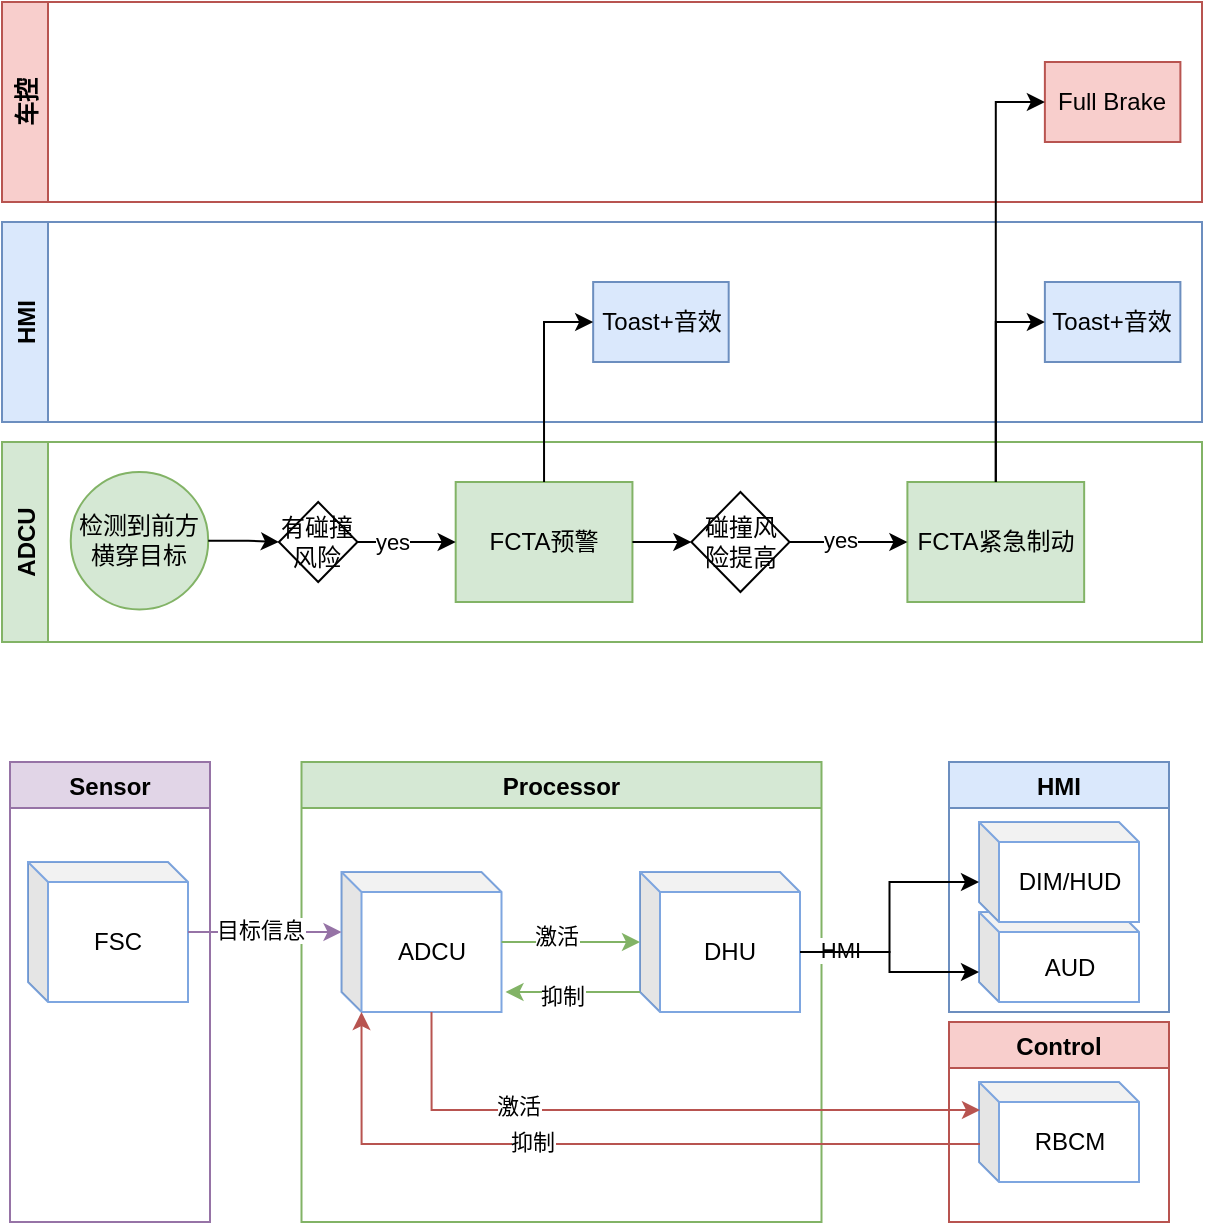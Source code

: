 <mxfile version="20.4.2" type="github"><diagram id="RmE_JenaGF3IA8TvFP2j" name="第 1 页"><mxGraphModel dx="703" dy="550" grid="1" gridSize="10" guides="1" tooltips="1" connect="1" arrows="1" fold="1" page="1" pageScale="1" pageWidth="827" pageHeight="1169" math="0" shadow="0"><root><mxCell id="0"/><mxCell id="1" parent="0"/><mxCell id="DA3q9TkUtJAQ0wkRhapp-26" value="" style="group" vertex="1" connectable="0" parent="1"><mxGeometry x="120" y="90" width="600" height="320" as="geometry"/></mxCell><mxCell id="DA3q9TkUtJAQ0wkRhapp-16" value="ADCU" style="swimlane;horizontal=0;strokeColor=#82b366;fillColor=#d5e8d4;" vertex="1" parent="DA3q9TkUtJAQ0wkRhapp-26"><mxGeometry y="220" width="600" height="100" as="geometry"/></mxCell><mxCell id="DA3q9TkUtJAQ0wkRhapp-2" value="有碰撞风险" style="rhombus;whiteSpace=wrap;html=1;" vertex="1" parent="DA3q9TkUtJAQ0wkRhapp-16"><mxGeometry x="138.462" y="30" width="39.28" height="40" as="geometry"/></mxCell><mxCell id="DA3q9TkUtJAQ0wkRhapp-4" value="FCTA预警" style="rounded=0;whiteSpace=wrap;html=1;fillColor=#d5e8d4;strokeColor=#82b366;" vertex="1" parent="DA3q9TkUtJAQ0wkRhapp-16"><mxGeometry x="226.841" y="20" width="88.38" height="60" as="geometry"/></mxCell><mxCell id="DA3q9TkUtJAQ0wkRhapp-5" value="" style="edgeStyle=orthogonalEdgeStyle;rounded=0;orthogonalLoop=1;jettySize=auto;html=1;" edge="1" parent="DA3q9TkUtJAQ0wkRhapp-16" source="DA3q9TkUtJAQ0wkRhapp-2" target="DA3q9TkUtJAQ0wkRhapp-4"><mxGeometry relative="1" as="geometry"/></mxCell><mxCell id="DA3q9TkUtJAQ0wkRhapp-12" value="yes" style="edgeLabel;html=1;align=center;verticalAlign=middle;resizable=0;points=[];" vertex="1" connectable="0" parent="DA3q9TkUtJAQ0wkRhapp-5"><mxGeometry x="-0.28" relative="1" as="geometry"><mxPoint as="offset"/></mxGeometry></mxCell><mxCell id="DA3q9TkUtJAQ0wkRhapp-9" value="碰撞风险提高" style="rhombus;whiteSpace=wrap;html=1;" vertex="1" parent="DA3q9TkUtJAQ0wkRhapp-16"><mxGeometry x="344.681" y="25" width="49.1" height="50" as="geometry"/></mxCell><mxCell id="DA3q9TkUtJAQ0wkRhapp-7" value="" style="edgeStyle=orthogonalEdgeStyle;rounded=0;orthogonalLoop=1;jettySize=auto;html=1;" edge="1" parent="DA3q9TkUtJAQ0wkRhapp-16" source="DA3q9TkUtJAQ0wkRhapp-4" target="DA3q9TkUtJAQ0wkRhapp-9"><mxGeometry relative="1" as="geometry"><mxPoint x="456.628" y="50" as="targetPoint"/></mxGeometry></mxCell><mxCell id="DA3q9TkUtJAQ0wkRhapp-10" value="FCTA紧急制动" style="rounded=0;whiteSpace=wrap;html=1;fillColor=#d5e8d4;strokeColor=#82b366;" vertex="1" parent="DA3q9TkUtJAQ0wkRhapp-16"><mxGeometry x="452.7" y="20" width="88.38" height="60" as="geometry"/></mxCell><mxCell id="DA3q9TkUtJAQ0wkRhapp-11" value="" style="edgeStyle=orthogonalEdgeStyle;rounded=0;orthogonalLoop=1;jettySize=auto;html=1;" edge="1" parent="DA3q9TkUtJAQ0wkRhapp-16" source="DA3q9TkUtJAQ0wkRhapp-9" target="DA3q9TkUtJAQ0wkRhapp-10"><mxGeometry relative="1" as="geometry"/></mxCell><mxCell id="DA3q9TkUtJAQ0wkRhapp-13" value="yes" style="edgeLabel;html=1;align=center;verticalAlign=middle;resizable=0;points=[];" vertex="1" connectable="0" parent="DA3q9TkUtJAQ0wkRhapp-11"><mxGeometry x="-0.15" y="1" relative="1" as="geometry"><mxPoint as="offset"/></mxGeometry></mxCell><mxCell id="DA3q9TkUtJAQ0wkRhapp-1" value="检测到前方横穿目标" style="ellipse;whiteSpace=wrap;html=1;aspect=fixed;fillColor=#d5e8d4;strokeColor=#82b366;" vertex="1" parent="DA3q9TkUtJAQ0wkRhapp-16"><mxGeometry x="34.37" y="15" width="68.74" height="68.74" as="geometry"/></mxCell><mxCell id="DA3q9TkUtJAQ0wkRhapp-3" value="" style="edgeStyle=orthogonalEdgeStyle;rounded=0;orthogonalLoop=1;jettySize=auto;html=1;" edge="1" parent="DA3q9TkUtJAQ0wkRhapp-16" source="DA3q9TkUtJAQ0wkRhapp-1" target="DA3q9TkUtJAQ0wkRhapp-2"><mxGeometry relative="1" as="geometry"/></mxCell><mxCell id="DA3q9TkUtJAQ0wkRhapp-17" value="HMI" style="swimlane;horizontal=0;strokeColor=#6c8ebf;fillColor=#dae8fc;" vertex="1" parent="DA3q9TkUtJAQ0wkRhapp-26"><mxGeometry y="110" width="600" height="100" as="geometry"/></mxCell><mxCell id="DA3q9TkUtJAQ0wkRhapp-20" value="Toast+音效" style="rounded=0;whiteSpace=wrap;html=1;fillColor=#dae8fc;strokeColor=#6c8ebf;" vertex="1" parent="DA3q9TkUtJAQ0wkRhapp-17"><mxGeometry x="295.581" y="30" width="67.758" height="40" as="geometry"/></mxCell><mxCell id="DA3q9TkUtJAQ0wkRhapp-24" value="Toast+音效" style="rounded=0;whiteSpace=wrap;html=1;fillColor=#dae8fc;strokeColor=#6c8ebf;" vertex="1" parent="DA3q9TkUtJAQ0wkRhapp-17"><mxGeometry x="521.44" y="30" width="67.758" height="40" as="geometry"/></mxCell><mxCell id="DA3q9TkUtJAQ0wkRhapp-18" value="车控" style="swimlane;horizontal=0;strokeColor=#b85450;fillColor=#f8cecc;" vertex="1" parent="DA3q9TkUtJAQ0wkRhapp-26"><mxGeometry width="600" height="100" as="geometry"/></mxCell><mxCell id="DA3q9TkUtJAQ0wkRhapp-22" value="Full Brake" style="rounded=0;whiteSpace=wrap;html=1;fillColor=#f8cecc;strokeColor=#b85450;" vertex="1" parent="DA3q9TkUtJAQ0wkRhapp-18"><mxGeometry x="521.44" y="30" width="67.758" height="40" as="geometry"/></mxCell><mxCell id="DA3q9TkUtJAQ0wkRhapp-21" style="edgeStyle=orthogonalEdgeStyle;rounded=0;orthogonalLoop=1;jettySize=auto;html=1;exitX=0.5;exitY=0;exitDx=0;exitDy=0;entryX=0;entryY=0.5;entryDx=0;entryDy=0;" edge="1" parent="DA3q9TkUtJAQ0wkRhapp-26" source="DA3q9TkUtJAQ0wkRhapp-4" target="DA3q9TkUtJAQ0wkRhapp-20"><mxGeometry relative="1" as="geometry"/></mxCell><mxCell id="DA3q9TkUtJAQ0wkRhapp-23" style="edgeStyle=orthogonalEdgeStyle;rounded=0;orthogonalLoop=1;jettySize=auto;html=1;exitX=0.5;exitY=0;exitDx=0;exitDy=0;entryX=0;entryY=0.5;entryDx=0;entryDy=0;" edge="1" parent="DA3q9TkUtJAQ0wkRhapp-26" source="DA3q9TkUtJAQ0wkRhapp-10" target="DA3q9TkUtJAQ0wkRhapp-22"><mxGeometry relative="1" as="geometry"/></mxCell><mxCell id="DA3q9TkUtJAQ0wkRhapp-25" style="edgeStyle=orthogonalEdgeStyle;rounded=0;orthogonalLoop=1;jettySize=auto;html=1;entryX=0;entryY=0.5;entryDx=0;entryDy=0;" edge="1" parent="DA3q9TkUtJAQ0wkRhapp-26" source="DA3q9TkUtJAQ0wkRhapp-10" target="DA3q9TkUtJAQ0wkRhapp-24"><mxGeometry relative="1" as="geometry"/></mxCell><mxCell id="DA3q9TkUtJAQ0wkRhapp-99" value="" style="group" vertex="1" connectable="0" parent="1"><mxGeometry x="124" y="470" width="579.5" height="230" as="geometry"/></mxCell><mxCell id="DA3q9TkUtJAQ0wkRhapp-55" value="AUD" style="shape=cube;whiteSpace=wrap;html=1;boundedLbl=1;backgroundOutline=1;darkOpacity=0.05;darkOpacity2=0.1;strokeColor=#7EA6E0;size=10;" vertex="1" parent="DA3q9TkUtJAQ0wkRhapp-99"><mxGeometry x="484.5" y="75" width="80" height="45" as="geometry"/></mxCell><mxCell id="DA3q9TkUtJAQ0wkRhapp-54" value="DIM/HUD" style="shape=cube;whiteSpace=wrap;html=1;boundedLbl=1;backgroundOutline=1;darkOpacity=0.05;darkOpacity2=0.1;strokeColor=#7EA6E0;size=10;" vertex="1" parent="DA3q9TkUtJAQ0wkRhapp-99"><mxGeometry x="484.5" y="30" width="80" height="50" as="geometry"/></mxCell><mxCell id="DA3q9TkUtJAQ0wkRhapp-73" value="Control" style="swimlane;strokeColor=#b85450;fillColor=#f8cecc;" vertex="1" parent="DA3q9TkUtJAQ0wkRhapp-99"><mxGeometry x="469.5" y="130" width="110" height="100" as="geometry"/></mxCell><mxCell id="DA3q9TkUtJAQ0wkRhapp-56" value="RBCM" style="shape=cube;whiteSpace=wrap;html=1;boundedLbl=1;backgroundOutline=1;darkOpacity=0.05;darkOpacity2=0.1;strokeColor=#7EA6E0;size=10;" vertex="1" parent="DA3q9TkUtJAQ0wkRhapp-73"><mxGeometry x="15" y="30" width="80" height="50" as="geometry"/></mxCell><mxCell id="DA3q9TkUtJAQ0wkRhapp-74" value="HMI" style="swimlane;strokeColor=#6c8ebf;fillColor=#dae8fc;" vertex="1" parent="DA3q9TkUtJAQ0wkRhapp-99"><mxGeometry x="469.5" width="110" height="125" as="geometry"/></mxCell><mxCell id="DA3q9TkUtJAQ0wkRhapp-76" value="Processor" style="swimlane;strokeColor=#82b366;fillColor=#d5e8d4;" vertex="1" parent="DA3q9TkUtJAQ0wkRhapp-99"><mxGeometry x="145.75" width="260" height="230" as="geometry"/></mxCell><mxCell id="DA3q9TkUtJAQ0wkRhapp-52" value="DHU" style="shape=cube;whiteSpace=wrap;html=1;boundedLbl=1;backgroundOutline=1;darkOpacity=0.05;darkOpacity2=0.1;strokeColor=#7EA6E0;size=10;" vertex="1" parent="DA3q9TkUtJAQ0wkRhapp-76"><mxGeometry x="169.25" y="55" width="80" height="70" as="geometry"/></mxCell><mxCell id="DA3q9TkUtJAQ0wkRhapp-50" value="FSC" style="shape=cube;whiteSpace=wrap;html=1;boundedLbl=1;backgroundOutline=1;darkOpacity=0.05;darkOpacity2=0.1;strokeColor=#7EA6E0;size=10;" vertex="1" parent="DA3q9TkUtJAQ0wkRhapp-76"><mxGeometry x="-136.75" y="50" width="80" height="70" as="geometry"/></mxCell><mxCell id="DA3q9TkUtJAQ0wkRhapp-51" value="ADCU" style="shape=cube;whiteSpace=wrap;html=1;boundedLbl=1;backgroundOutline=1;darkOpacity=0.05;darkOpacity2=0.1;strokeColor=#7EA6E0;size=10;" vertex="1" parent="DA3q9TkUtJAQ0wkRhapp-76"><mxGeometry x="20" y="55" width="80" height="70" as="geometry"/></mxCell><mxCell id="DA3q9TkUtJAQ0wkRhapp-40" value="" style="edgeStyle=orthogonalEdgeStyle;rounded=0;orthogonalLoop=1;jettySize=auto;html=1;fillColor=#e1d5e7;strokeColor=#9673a6;exitX=0;exitY=0;exitDx=80;exitDy=35;exitPerimeter=0;entryX=0;entryY=0;entryDx=0;entryDy=30;entryPerimeter=0;" edge="1" parent="DA3q9TkUtJAQ0wkRhapp-76" source="DA3q9TkUtJAQ0wkRhapp-50" target="DA3q9TkUtJAQ0wkRhapp-51"><mxGeometry relative="1" as="geometry"><mxPoint x="-40.25" y="115" as="sourcePoint"/><mxPoint x="9.75" y="115" as="targetPoint"/></mxGeometry></mxCell><mxCell id="DA3q9TkUtJAQ0wkRhapp-65" value="目标信息" style="edgeLabel;html=1;align=center;verticalAlign=middle;resizable=0;points=[];" vertex="1" connectable="0" parent="DA3q9TkUtJAQ0wkRhapp-40"><mxGeometry x="-0.07" y="1" relative="1" as="geometry"><mxPoint as="offset"/></mxGeometry></mxCell><mxCell id="DA3q9TkUtJAQ0wkRhapp-57" value="" style="edgeStyle=orthogonalEdgeStyle;rounded=0;orthogonalLoop=1;jettySize=auto;html=1;startArrow=none;startFill=0;fillColor=#d5e8d4;strokeColor=#82b366;" edge="1" parent="DA3q9TkUtJAQ0wkRhapp-76" source="DA3q9TkUtJAQ0wkRhapp-51" target="DA3q9TkUtJAQ0wkRhapp-52"><mxGeometry relative="1" as="geometry"/></mxCell><mxCell id="DA3q9TkUtJAQ0wkRhapp-67" value="激活" style="edgeLabel;html=1;align=center;verticalAlign=middle;resizable=0;points=[];" vertex="1" connectable="0" parent="DA3q9TkUtJAQ0wkRhapp-57"><mxGeometry x="-0.225" y="3" relative="1" as="geometry"><mxPoint as="offset"/></mxGeometry></mxCell><mxCell id="DA3q9TkUtJAQ0wkRhapp-66" style="edgeStyle=orthogonalEdgeStyle;rounded=0;orthogonalLoop=1;jettySize=auto;html=1;exitX=0;exitY=0;exitDx=0;exitDy=60;exitPerimeter=0;entryX=1.025;entryY=0.857;entryDx=0;entryDy=0;entryPerimeter=0;startArrow=none;startFill=0;fillColor=#d5e8d4;strokeColor=#82b366;" edge="1" parent="DA3q9TkUtJAQ0wkRhapp-76" source="DA3q9TkUtJAQ0wkRhapp-52" target="DA3q9TkUtJAQ0wkRhapp-51"><mxGeometry relative="1" as="geometry"/></mxCell><mxCell id="DA3q9TkUtJAQ0wkRhapp-68" value="抑制" style="edgeLabel;html=1;align=center;verticalAlign=middle;resizable=0;points=[];" vertex="1" connectable="0" parent="DA3q9TkUtJAQ0wkRhapp-66"><mxGeometry x="0.179" y="2" relative="1" as="geometry"><mxPoint as="offset"/></mxGeometry></mxCell><mxCell id="DA3q9TkUtJAQ0wkRhapp-61" style="edgeStyle=orthogonalEdgeStyle;rounded=0;orthogonalLoop=1;jettySize=auto;html=1;exitX=0;exitY=0;exitDx=80;exitDy=40;exitPerimeter=0;entryX=0;entryY=0;entryDx=0;entryDy=30;entryPerimeter=0;" edge="1" parent="DA3q9TkUtJAQ0wkRhapp-99" source="DA3q9TkUtJAQ0wkRhapp-52" target="DA3q9TkUtJAQ0wkRhapp-55"><mxGeometry relative="1" as="geometry"/></mxCell><mxCell id="DA3q9TkUtJAQ0wkRhapp-72" value="HMI" style="edgeLabel;html=1;align=center;verticalAlign=middle;resizable=0;points=[];" vertex="1" connectable="0" parent="DA3q9TkUtJAQ0wkRhapp-61"><mxGeometry x="-0.596" y="1" relative="1" as="geometry"><mxPoint as="offset"/></mxGeometry></mxCell><mxCell id="DA3q9TkUtJAQ0wkRhapp-60" style="edgeStyle=orthogonalEdgeStyle;rounded=0;orthogonalLoop=1;jettySize=auto;html=1;exitX=0;exitY=0;exitDx=80;exitDy=40;exitPerimeter=0;entryX=0;entryY=0;entryDx=0;entryDy=30;entryPerimeter=0;" edge="1" parent="DA3q9TkUtJAQ0wkRhapp-99" source="DA3q9TkUtJAQ0wkRhapp-52" target="DA3q9TkUtJAQ0wkRhapp-54"><mxGeometry relative="1" as="geometry"/></mxCell><mxCell id="DA3q9TkUtJAQ0wkRhapp-63" style="edgeStyle=orthogonalEdgeStyle;rounded=0;orthogonalLoop=1;jettySize=auto;html=1;exitX=0;exitY=0;exitDx=45;exitDy=70;exitPerimeter=0;entryX=0.006;entryY=0.28;entryDx=0;entryDy=0;entryPerimeter=0;fillColor=#f8cecc;strokeColor=#b85450;startArrow=none;startFill=0;" edge="1" parent="DA3q9TkUtJAQ0wkRhapp-99" source="DA3q9TkUtJAQ0wkRhapp-51" target="DA3q9TkUtJAQ0wkRhapp-56"><mxGeometry relative="1" as="geometry"/></mxCell><mxCell id="DA3q9TkUtJAQ0wkRhapp-71" value="激活" style="edgeLabel;html=1;align=center;verticalAlign=middle;resizable=0;points=[];" vertex="1" connectable="0" parent="DA3q9TkUtJAQ0wkRhapp-63"><mxGeometry x="-0.432" y="2" relative="1" as="geometry"><mxPoint as="offset"/></mxGeometry></mxCell><mxCell id="DA3q9TkUtJAQ0wkRhapp-69" style="edgeStyle=orthogonalEdgeStyle;rounded=0;orthogonalLoop=1;jettySize=auto;html=1;exitX=0.006;exitY=0.62;exitDx=0;exitDy=0;exitPerimeter=0;entryX=0;entryY=0;entryDx=10;entryDy=70;entryPerimeter=0;startArrow=none;startFill=0;fillColor=#f8cecc;strokeColor=#b85450;" edge="1" parent="DA3q9TkUtJAQ0wkRhapp-99" source="DA3q9TkUtJAQ0wkRhapp-56" target="DA3q9TkUtJAQ0wkRhapp-51"><mxGeometry relative="1" as="geometry"/></mxCell><mxCell id="DA3q9TkUtJAQ0wkRhapp-70" value="抑制" style="edgeLabel;html=1;align=center;verticalAlign=middle;resizable=0;points=[];" vertex="1" connectable="0" parent="DA3q9TkUtJAQ0wkRhapp-69"><mxGeometry x="0.194" y="-1" relative="1" as="geometry"><mxPoint as="offset"/></mxGeometry></mxCell><mxCell id="DA3q9TkUtJAQ0wkRhapp-98" value="Sensor" style="swimlane;strokeColor=#9673a6;fillColor=#e1d5e7;" vertex="1" parent="DA3q9TkUtJAQ0wkRhapp-99"><mxGeometry width="100" height="230" as="geometry"/></mxCell></root></mxGraphModel></diagram></mxfile>